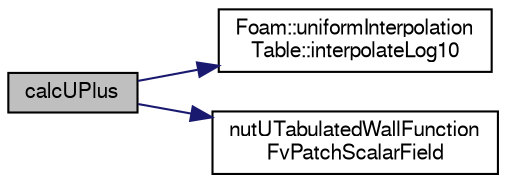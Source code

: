 digraph "calcUPlus"
{
  bgcolor="transparent";
  edge [fontname="FreeSans",fontsize="10",labelfontname="FreeSans",labelfontsize="10"];
  node [fontname="FreeSans",fontsize="10",shape=record];
  rankdir="LR";
  Node391 [label="calcUPlus",height=0.2,width=0.4,color="black", fillcolor="grey75", style="filled", fontcolor="black"];
  Node391 -> Node392 [color="midnightblue",fontsize="10",style="solid",fontname="FreeSans"];
  Node392 [label="Foam::uniformInterpolation\lTable::interpolateLog10",height=0.2,width=0.4,color="black",URL="$a26770.html#a150ab13914ea624858020c1b0a316237",tooltip="Interpolate - takes log10 flag into account. "];
  Node391 -> Node393 [color="midnightblue",fontsize="10",style="solid",fontname="FreeSans"];
  Node393 [label="nutUTabulatedWallFunction\lFvPatchScalarField",height=0.2,width=0.4,color="black",URL="$a30998.html#a5f3a45178be8ebbb4a8ac402ae6c269a",tooltip="Construct from patch and internal field. "];
}
